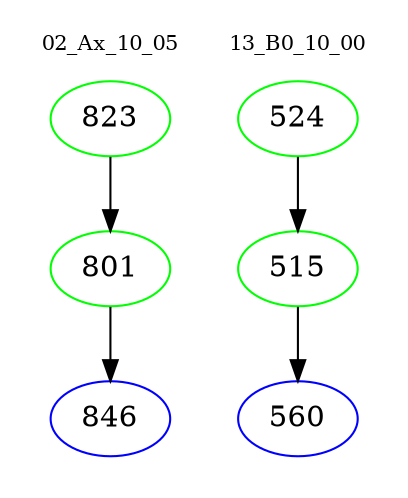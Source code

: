 digraph{
subgraph cluster_0 {
color = white
label = "02_Ax_10_05";
fontsize=10;
T0_823 [label="823", color="green"]
T0_823 -> T0_801 [color="black"]
T0_801 [label="801", color="green"]
T0_801 -> T0_846 [color="black"]
T0_846 [label="846", color="blue"]
}
subgraph cluster_1 {
color = white
label = "13_B0_10_00";
fontsize=10;
T1_524 [label="524", color="green"]
T1_524 -> T1_515 [color="black"]
T1_515 [label="515", color="green"]
T1_515 -> T1_560 [color="black"]
T1_560 [label="560", color="blue"]
}
}
